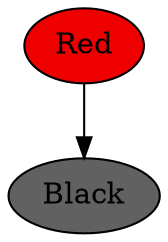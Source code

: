 digraph {
	Red [fillcolor=red2 style=filled]
	Black [fillcolor=gray38 style=filled]
	Red -> Black
}
